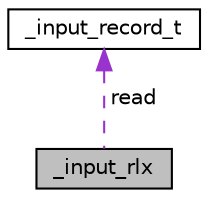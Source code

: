 digraph "_input_rlx"
{
 // LATEX_PDF_SIZE
  edge [fontname="Helvetica",fontsize="10",labelfontname="Helvetica",labelfontsize="10"];
  node [fontname="Helvetica",fontsize="10",shape=record];
  Node1 [label="_input_rlx",height=0.2,width=0.4,color="black", fillcolor="grey75", style="filled", fontcolor="black",tooltip=" "];
  Node2 -> Node1 [dir="back",color="darkorchid3",fontsize="10",style="dashed",label=" read" ];
  Node2 [label="_input_record_t",height=0.2,width=0.4,color="black", fillcolor="white", style="filled",URL="$d4/dab/struct__input__record__t.html",tooltip=" "];
}
